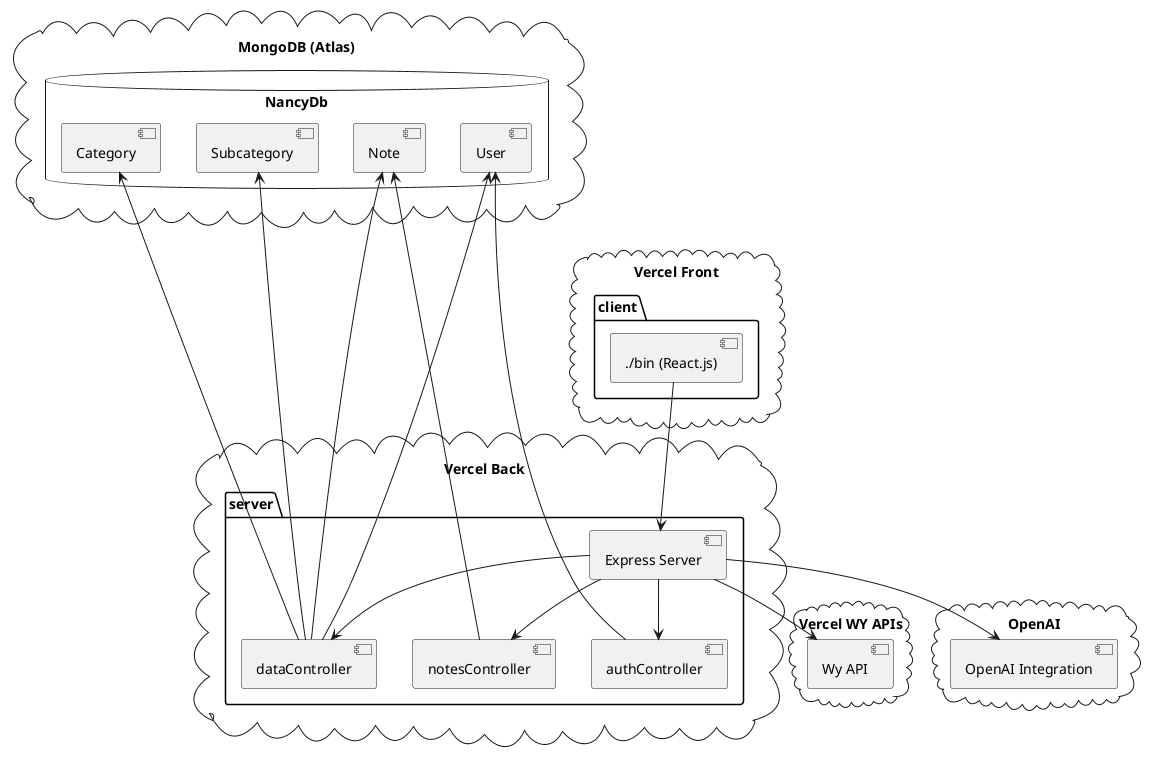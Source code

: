 @startuml
!define RECTANGLE class

!define CONTAINER {
  !define END_CONTAINER }
  

cloud "Vercel Front" {
  folder "client"{
      [./bin (React.js)]
  } 
}

cloud "Vercel Back"{
package "server" {
  [authController]
  [notesController]
  [dataController]
  [Express Server]
}
}

cloud "MongoDB (Atlas)" {
database "NancyDb"{
  [User]
  [Note]
  [Category]
  [Subcategory]
}
}



cloud "Vercel WY APIs" {
  [Wy API]
}

cloud "OpenAI"{
  [OpenAI Integration]
}


[Express Server] -down-> [authController]
[Express Server] -down-> [notesController]
[Express Server] -down-> [dataController]

[authController] -down-> [User]
[notesController] -down-> [Note]

[dataController] --up---> [Category]
[dataController] --up---> [Subcategory]
[dataController] --up---> [User]
[dataController] --up---> [Note]


[Express Server] -down-> [Wy API]
[Express Server] -down-> [OpenAI Integration]


[./bin (React.js)] -down-> [Express Server]
@enduml